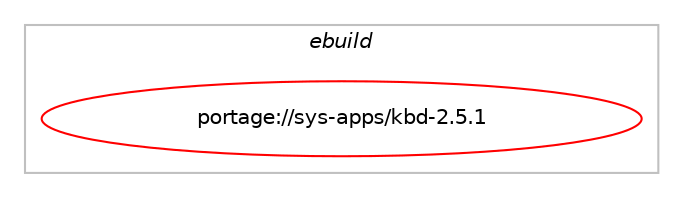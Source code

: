 digraph prolog {

# *************
# Graph options
# *************

newrank=true;
concentrate=true;
compound=true;
graph [rankdir=LR,fontname=Helvetica,fontsize=10,ranksep=1.5];#, ranksep=2.5, nodesep=0.2];
edge  [arrowhead=vee];
node  [fontname=Helvetica,fontsize=10];

# **********
# The ebuild
# **********

subgraph cluster_leftcol {
color=gray;
label=<<i>ebuild</i>>;
id [label="portage://sys-apps/kbd-2.5.1", color=red, width=4, href="../sys-apps/kbd-2.5.1.svg"];
}

# ****************
# The dependencies
# ****************

subgraph cluster_midcol {
color=gray;
label=<<i>dependencies</i>>;
subgraph cluster_compile {
fillcolor="#eeeeee";
style=filled;
label=<<i>compile</i>>;
# *** BEGIN UNKNOWN DEPENDENCY TYPE (TODO) ***
# id -> equal(use_conditional_group(positive,pam,portage://sys-apps/kbd-2.5.1,[package_dependency(portage://sys-apps/kbd-2.5.1,install,weak,app-misc,vlock,none,[,,],[],[]),package_dependency(portage://sys-apps/kbd-2.5.1,install,no,sys-libs,pam,none,[,,],[],[])]))
# *** END UNKNOWN DEPENDENCY TYPE (TODO) ***

# *** BEGIN UNKNOWN DEPENDENCY TYPE (TODO) ***
# id -> equal(package_dependency(portage://sys-apps/kbd-2.5.1,install,no,app-alternatives,gzip,none,[,,],[],[]))
# *** END UNKNOWN DEPENDENCY TYPE (TODO) ***

}
subgraph cluster_compileandrun {
fillcolor="#eeeeee";
style=filled;
label=<<i>compile and run</i>>;
}
subgraph cluster_run {
fillcolor="#eeeeee";
style=filled;
label=<<i>run</i>>;
# *** BEGIN UNKNOWN DEPENDENCY TYPE (TODO) ***
# id -> equal(use_conditional_group(positive,pam,portage://sys-apps/kbd-2.5.1,[package_dependency(portage://sys-apps/kbd-2.5.1,run,weak,app-misc,vlock,none,[,,],[],[]),package_dependency(portage://sys-apps/kbd-2.5.1,run,no,sys-libs,pam,none,[,,],[],[])]))
# *** END UNKNOWN DEPENDENCY TYPE (TODO) ***

# *** BEGIN UNKNOWN DEPENDENCY TYPE (TODO) ***
# id -> equal(package_dependency(portage://sys-apps/kbd-2.5.1,run,no,app-alternatives,gzip,none,[,,],[],[]))
# *** END UNKNOWN DEPENDENCY TYPE (TODO) ***

}
}

# **************
# The candidates
# **************

subgraph cluster_choices {
rank=same;
color=gray;
label=<<i>candidates</i>>;

}

}

